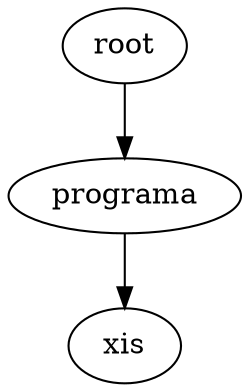 digraph G {
n_a [label="xis"]
n_b [label="programa"]
n_b -> n_a
root -> n_b
  root [label="root"]
}
